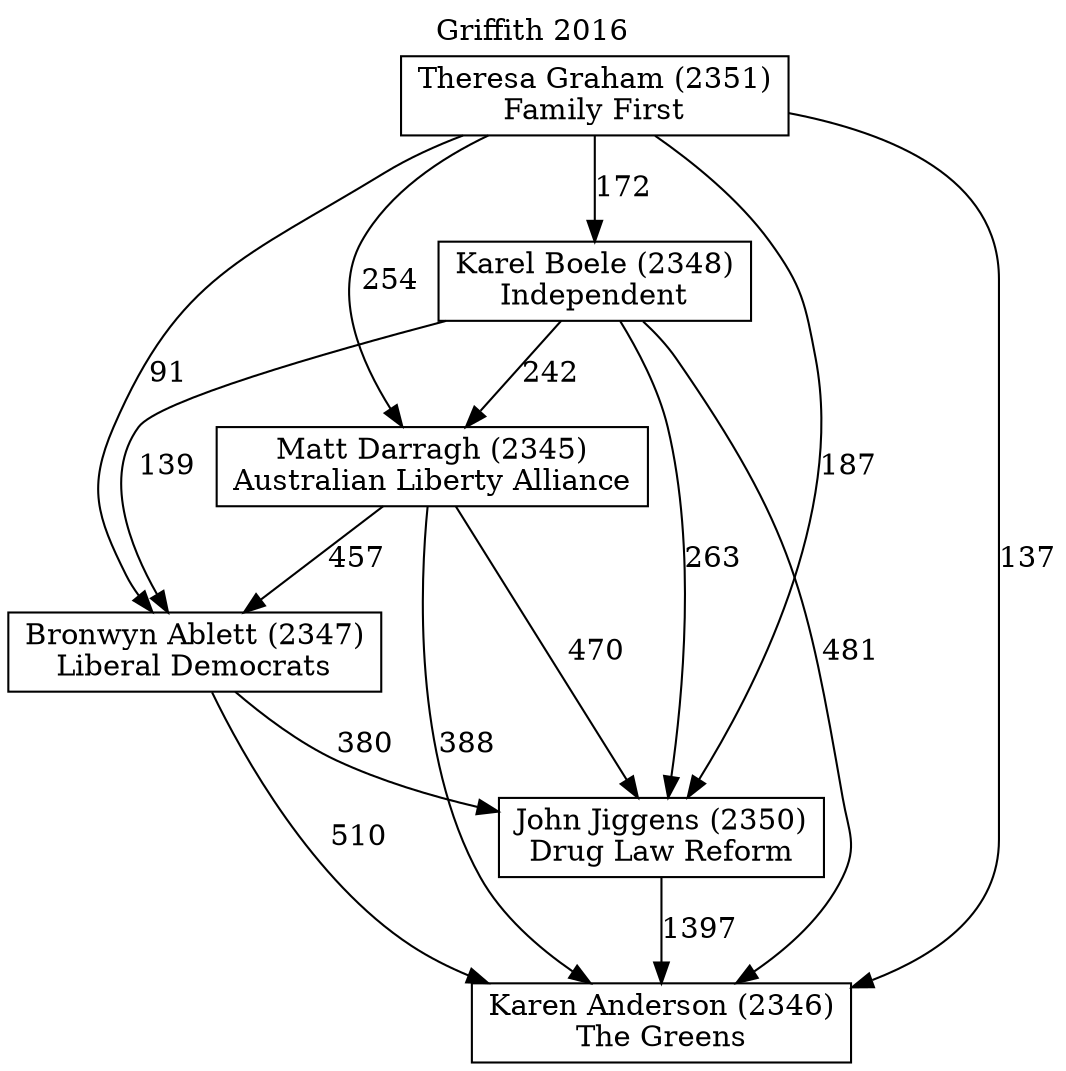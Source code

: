 // House preference flow
digraph "Karen Anderson (2346)_Griffith_2016" {
	graph [label="Griffith 2016" labelloc=t mclimit=10]
	node [shape=box]
	"Bronwyn Ablett (2347)" [label="Bronwyn Ablett (2347)
Liberal Democrats"]
	"John Jiggens (2350)" [label="John Jiggens (2350)
Drug Law Reform"]
	"Karen Anderson (2346)" [label="Karen Anderson (2346)
The Greens"]
	"Theresa Graham (2351)" [label="Theresa Graham (2351)
Family First"]
	"Matt Darragh (2345)" [label="Matt Darragh (2345)
Australian Liberty Alliance"]
	"Karel Boele (2348)" [label="Karel Boele (2348)
Independent"]
	"Theresa Graham (2351)" -> "John Jiggens (2350)" [label=187]
	"Theresa Graham (2351)" -> "Matt Darragh (2345)" [label=254]
	"Matt Darragh (2345)" -> "Karen Anderson (2346)" [label=388]
	"John Jiggens (2350)" -> "Karen Anderson (2346)" [label=1397]
	"Theresa Graham (2351)" -> "Karen Anderson (2346)" [label=137]
	"Karel Boele (2348)" -> "Matt Darragh (2345)" [label=242]
	"Theresa Graham (2351)" -> "Bronwyn Ablett (2347)" [label=91]
	"Matt Darragh (2345)" -> "Bronwyn Ablett (2347)" [label=457]
	"Bronwyn Ablett (2347)" -> "Karen Anderson (2346)" [label=510]
	"Bronwyn Ablett (2347)" -> "John Jiggens (2350)" [label=380]
	"Karel Boele (2348)" -> "John Jiggens (2350)" [label=263]
	"Karel Boele (2348)" -> "Karen Anderson (2346)" [label=481]
	"Karel Boele (2348)" -> "Bronwyn Ablett (2347)" [label=139]
	"Matt Darragh (2345)" -> "John Jiggens (2350)" [label=470]
	"Theresa Graham (2351)" -> "Karel Boele (2348)" [label=172]
}
